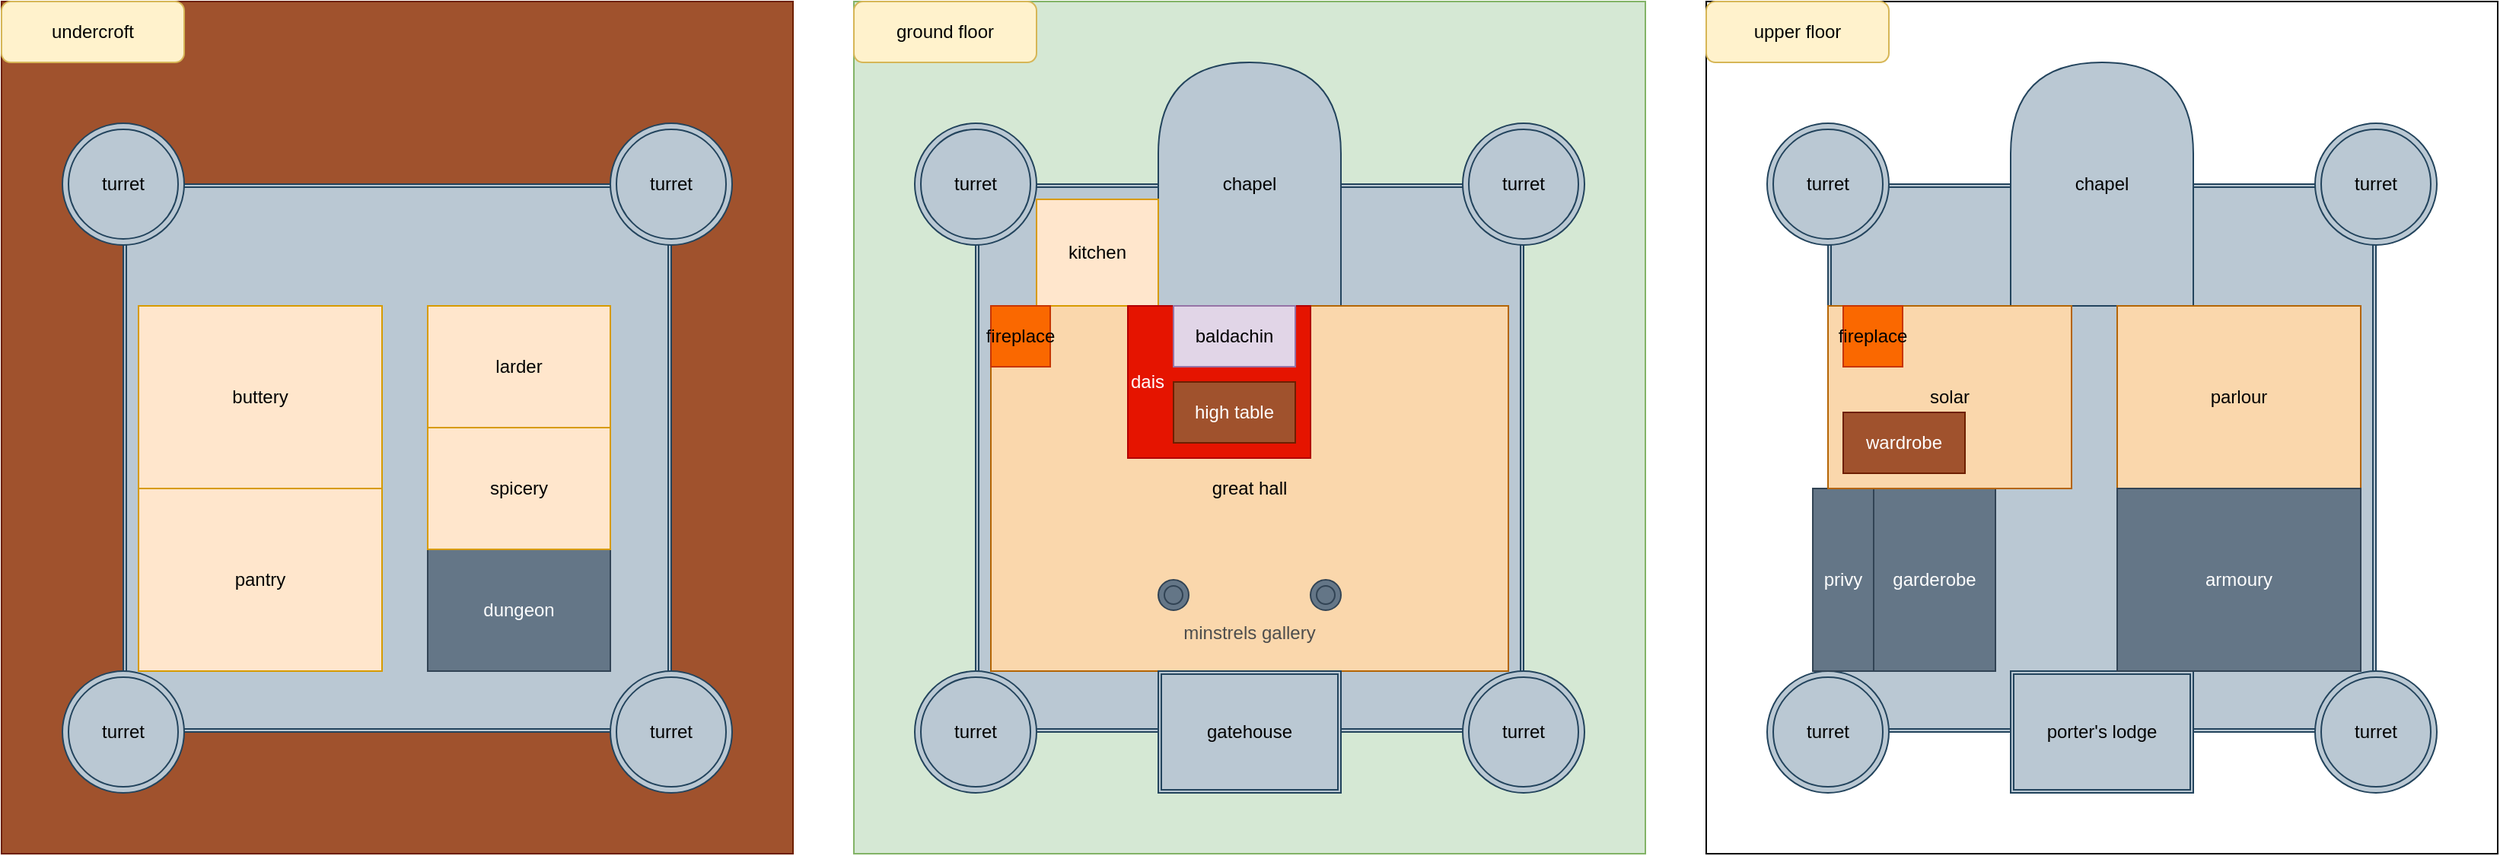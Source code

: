 <mxfile version="18.0.7" type="device"><diagram id="FRcGuZz1Dxry6AcTa6lx" name="Pagina-1"><mxGraphModel dx="813" dy="483" grid="1" gridSize="10" guides="1" tooltips="1" connect="1" arrows="1" fold="1" page="1" pageScale="1" pageWidth="827" pageHeight="1169" math="0" shadow="0"><root><mxCell id="0"/><mxCell id="1" parent="0"/><mxCell id="UDNQhzYc4eTvbmprwcKb-25" value="" style="rounded=0;whiteSpace=wrap;html=1;fillColor=#a0522d;strokeColor=#6D1F00;fontColor=#ffffff;" vertex="1" parent="1"><mxGeometry y="120" width="520" height="560" as="geometry"/></mxCell><mxCell id="UDNQhzYc4eTvbmprwcKb-1" value="" style="shape=ext;double=1;rounded=0;whiteSpace=wrap;html=1;fillColor=#bac8d3;strokeColor=#23445d;" vertex="1" parent="1"><mxGeometry x="80" y="240" width="360" height="360" as="geometry"/></mxCell><mxCell id="UDNQhzYc4eTvbmprwcKb-2" value="turret" style="ellipse;shape=doubleEllipse;whiteSpace=wrap;html=1;aspect=fixed;fillColor=#bac8d3;strokeColor=#23445d;" vertex="1" parent="1"><mxGeometry x="400" y="200" width="80" height="80" as="geometry"/></mxCell><mxCell id="UDNQhzYc4eTvbmprwcKb-3" value="turret" style="ellipse;shape=doubleEllipse;whiteSpace=wrap;html=1;aspect=fixed;fillColor=#bac8d3;strokeColor=#23445d;" vertex="1" parent="1"><mxGeometry x="40" y="200" width="80" height="80" as="geometry"/></mxCell><mxCell id="UDNQhzYc4eTvbmprwcKb-4" value="turret" style="ellipse;shape=doubleEllipse;whiteSpace=wrap;html=1;aspect=fixed;fillColor=#bac8d3;strokeColor=#23445d;" vertex="1" parent="1"><mxGeometry x="400" y="560" width="80" height="80" as="geometry"/></mxCell><mxCell id="UDNQhzYc4eTvbmprwcKb-5" value="turret" style="ellipse;shape=doubleEllipse;whiteSpace=wrap;html=1;aspect=fixed;fillColor=#bac8d3;strokeColor=#23445d;" vertex="1" parent="1"><mxGeometry x="40" y="560" width="80" height="80" as="geometry"/></mxCell><mxCell id="UDNQhzYc4eTvbmprwcKb-7" value="dungeon" style="rounded=0;whiteSpace=wrap;html=1;fillColor=#647687;strokeColor=#314354;fontColor=#ffffff;" vertex="1" parent="1"><mxGeometry x="280" y="480" width="120" height="80" as="geometry"/></mxCell><mxCell id="UDNQhzYc4eTvbmprwcKb-26" value="undercroft" style="rounded=1;whiteSpace=wrap;html=1;fillColor=#fff2cc;strokeColor=#d6b656;" vertex="1" parent="1"><mxGeometry y="120" width="120" height="40" as="geometry"/></mxCell><mxCell id="UDNQhzYc4eTvbmprwcKb-27" value="" style="rounded=0;whiteSpace=wrap;html=1;fillColor=#d5e8d4;strokeColor=#82b366;" vertex="1" parent="1"><mxGeometry x="560" y="120" width="520" height="560" as="geometry"/></mxCell><mxCell id="UDNQhzYc4eTvbmprwcKb-28" value="" style="shape=ext;double=1;rounded=0;whiteSpace=wrap;html=1;fillColor=#bac8d3;strokeColor=#23445d;" vertex="1" parent="1"><mxGeometry x="640" y="240" width="360" height="360" as="geometry"/></mxCell><mxCell id="UDNQhzYc4eTvbmprwcKb-29" value="turret" style="ellipse;shape=doubleEllipse;whiteSpace=wrap;html=1;aspect=fixed;fillColor=#bac8d3;strokeColor=#23445d;" vertex="1" parent="1"><mxGeometry x="960" y="200" width="80" height="80" as="geometry"/></mxCell><mxCell id="UDNQhzYc4eTvbmprwcKb-30" value="turret" style="ellipse;shape=doubleEllipse;whiteSpace=wrap;html=1;aspect=fixed;fillColor=#bac8d3;strokeColor=#23445d;" vertex="1" parent="1"><mxGeometry x="600" y="200" width="80" height="80" as="geometry"/></mxCell><mxCell id="UDNQhzYc4eTvbmprwcKb-31" value="turret" style="ellipse;shape=doubleEllipse;whiteSpace=wrap;html=1;aspect=fixed;fillColor=#bac8d3;strokeColor=#23445d;" vertex="1" parent="1"><mxGeometry x="960" y="560" width="80" height="80" as="geometry"/></mxCell><mxCell id="UDNQhzYc4eTvbmprwcKb-32" value="turret" style="ellipse;shape=doubleEllipse;whiteSpace=wrap;html=1;aspect=fixed;fillColor=#bac8d3;strokeColor=#23445d;" vertex="1" parent="1"><mxGeometry x="600" y="560" width="80" height="80" as="geometry"/></mxCell><mxCell id="UDNQhzYc4eTvbmprwcKb-33" value="chapel" style="shape=delay;whiteSpace=wrap;html=1;direction=north;fillColor=#bac8d3;strokeColor=#23445d;" vertex="1" parent="1"><mxGeometry x="760" y="160" width="120" height="160" as="geometry"/></mxCell><mxCell id="UDNQhzYc4eTvbmprwcKb-34" value="great hall" style="rounded=0;whiteSpace=wrap;html=1;fillColor=#fad7ac;strokeColor=#b46504;" vertex="1" parent="1"><mxGeometry x="650" y="320" width="340" height="240" as="geometry"/></mxCell><mxCell id="UDNQhzYc4eTvbmprwcKb-35" value="kitchen" style="rounded=0;whiteSpace=wrap;html=1;fillColor=#ffe6cc;strokeColor=#d79b00;" vertex="1" parent="1"><mxGeometry x="680" y="250" width="80" height="70" as="geometry"/></mxCell><mxCell id="UDNQhzYc4eTvbmprwcKb-36" value="gatehouse" style="shape=ext;double=1;rounded=0;whiteSpace=wrap;html=1;fillColor=#bac8d3;strokeColor=#23445d;" vertex="1" parent="1"><mxGeometry x="760" y="560" width="120" height="80" as="geometry"/></mxCell><mxCell id="UDNQhzYc4eTvbmprwcKb-37" value="ground floor" style="rounded=1;whiteSpace=wrap;html=1;fillColor=#fff2cc;strokeColor=#d6b656;" vertex="1" parent="1"><mxGeometry x="560" y="120" width="120" height="40" as="geometry"/></mxCell><mxCell id="UDNQhzYc4eTvbmprwcKb-38" value="" style="rounded=0;whiteSpace=wrap;html=1;" vertex="1" parent="1"><mxGeometry x="1120" y="120" width="520" height="560" as="geometry"/></mxCell><mxCell id="UDNQhzYc4eTvbmprwcKb-39" value="" style="shape=ext;double=1;rounded=0;whiteSpace=wrap;html=1;fillColor=#bac8d3;strokeColor=#23445d;" vertex="1" parent="1"><mxGeometry x="1200" y="240" width="360" height="360" as="geometry"/></mxCell><mxCell id="UDNQhzYc4eTvbmprwcKb-40" value="turret" style="ellipse;shape=doubleEllipse;whiteSpace=wrap;html=1;aspect=fixed;fillColor=#bac8d3;strokeColor=#23445d;" vertex="1" parent="1"><mxGeometry x="1520" y="200" width="80" height="80" as="geometry"/></mxCell><mxCell id="UDNQhzYc4eTvbmprwcKb-41" value="turret" style="ellipse;shape=doubleEllipse;whiteSpace=wrap;html=1;aspect=fixed;fillColor=#bac8d3;strokeColor=#23445d;" vertex="1" parent="1"><mxGeometry x="1160" y="200" width="80" height="80" as="geometry"/></mxCell><mxCell id="UDNQhzYc4eTvbmprwcKb-42" value="turret" style="ellipse;shape=doubleEllipse;whiteSpace=wrap;html=1;aspect=fixed;fillColor=#bac8d3;strokeColor=#23445d;" vertex="1" parent="1"><mxGeometry x="1520" y="560" width="80" height="80" as="geometry"/></mxCell><mxCell id="UDNQhzYc4eTvbmprwcKb-43" value="turret" style="ellipse;shape=doubleEllipse;whiteSpace=wrap;html=1;aspect=fixed;fillColor=#bac8d3;strokeColor=#23445d;" vertex="1" parent="1"><mxGeometry x="1160" y="560" width="80" height="80" as="geometry"/></mxCell><mxCell id="UDNQhzYc4eTvbmprwcKb-44" value="chapel" style="shape=delay;whiteSpace=wrap;html=1;direction=north;fillColor=#bac8d3;strokeColor=#23445d;" vertex="1" parent="1"><mxGeometry x="1320" y="160" width="120" height="160" as="geometry"/></mxCell><mxCell id="UDNQhzYc4eTvbmprwcKb-47" value="porter's lodge" style="shape=ext;double=1;rounded=0;whiteSpace=wrap;html=1;fillColor=#bac8d3;strokeColor=#23445d;" vertex="1" parent="1"><mxGeometry x="1320" y="560" width="120" height="80" as="geometry"/></mxCell><mxCell id="UDNQhzYc4eTvbmprwcKb-48" value="upper floor" style="rounded=1;whiteSpace=wrap;html=1;fillColor=#fff2cc;strokeColor=#d6b656;" vertex="1" parent="1"><mxGeometry x="1120" y="120" width="120" height="40" as="geometry"/></mxCell><mxCell id="UDNQhzYc4eTvbmprwcKb-49" value="buttery" style="rounded=0;whiteSpace=wrap;html=1;fillColor=#ffe6cc;strokeColor=#d79b00;" vertex="1" parent="1"><mxGeometry x="90" y="320" width="160" height="120" as="geometry"/></mxCell><mxCell id="UDNQhzYc4eTvbmprwcKb-50" value="pantry" style="rounded=0;whiteSpace=wrap;html=1;fillColor=#ffe6cc;strokeColor=#d79b00;" vertex="1" parent="1"><mxGeometry x="90" y="440" width="160" height="120" as="geometry"/></mxCell><mxCell id="UDNQhzYc4eTvbmprwcKb-51" value="larder" style="rounded=0;whiteSpace=wrap;html=1;fillColor=#ffe6cc;strokeColor=#d79b00;" vertex="1" parent="1"><mxGeometry x="280" y="320" width="120" height="80" as="geometry"/></mxCell><mxCell id="UDNQhzYc4eTvbmprwcKb-52" value="spicery" style="rounded=0;whiteSpace=wrap;html=1;fillColor=#ffe6cc;strokeColor=#d79b00;" vertex="1" parent="1"><mxGeometry x="280" y="400" width="120" height="80" as="geometry"/></mxCell><mxCell id="UDNQhzYc4eTvbmprwcKb-54" value="parlour" style="rounded=0;whiteSpace=wrap;html=1;fillColor=#fad7ac;strokeColor=#b46504;" vertex="1" parent="1"><mxGeometry x="1390" y="320" width="160" height="120" as="geometry"/></mxCell><mxCell id="UDNQhzYc4eTvbmprwcKb-57" value="privy" style="rounded=0;whiteSpace=wrap;html=1;fillColor=#647687;strokeColor=#314354;fontColor=#ffffff;" vertex="1" parent="1"><mxGeometry x="1190" y="440" width="40" height="120" as="geometry"/></mxCell><mxCell id="UDNQhzYc4eTvbmprwcKb-58" value="garderobe" style="rounded=0;whiteSpace=wrap;html=1;fillColor=#647687;strokeColor=#314354;fontColor=#ffffff;" vertex="1" parent="1"><mxGeometry x="1230" y="440" width="80" height="120" as="geometry"/></mxCell><mxCell id="UDNQhzYc4eTvbmprwcKb-59" value="solar" style="rounded=0;whiteSpace=wrap;html=1;fillColor=#fad7ac;strokeColor=#b46504;" vertex="1" parent="1"><mxGeometry x="1200" y="320" width="160" height="120" as="geometry"/></mxCell><mxCell id="UDNQhzYc4eTvbmprwcKb-60" value="armoury" style="rounded=0;whiteSpace=wrap;html=1;fillColor=#647687;strokeColor=#314354;fontColor=#ffffff;" vertex="1" parent="1"><mxGeometry x="1390" y="440" width="160" height="120" as="geometry"/></mxCell><mxCell id="UDNQhzYc4eTvbmprwcKb-61" value="wardrobe" style="rounded=0;whiteSpace=wrap;html=1;fillColor=#a0522d;fontColor=#ffffff;strokeColor=#6D1F00;" vertex="1" parent="1"><mxGeometry x="1210" y="390" width="80" height="40" as="geometry"/></mxCell><mxCell id="UDNQhzYc4eTvbmprwcKb-62" value="fireplace" style="rounded=0;whiteSpace=wrap;html=1;fillColor=#fa6800;fontColor=#000000;strokeColor=#C73500;" vertex="1" parent="1"><mxGeometry x="1210" y="320" width="39" height="40" as="geometry"/></mxCell><mxCell id="UDNQhzYc4eTvbmprwcKb-63" value="fireplace" style="rounded=0;whiteSpace=wrap;html=1;fillColor=#fa6800;fontColor=#000000;strokeColor=#C73500;" vertex="1" parent="1"><mxGeometry x="650" y="320" width="39" height="40" as="geometry"/></mxCell><mxCell id="UDNQhzYc4eTvbmprwcKb-65" value="dais" style="rounded=0;whiteSpace=wrap;html=1;align=left;fillColor=#e51400;fontColor=#ffffff;strokeColor=#B20000;" vertex="1" parent="1"><mxGeometry x="740" y="320" width="120" height="100" as="geometry"/></mxCell><mxCell id="UDNQhzYc4eTvbmprwcKb-64" value="high table" style="rounded=0;whiteSpace=wrap;html=1;fillColor=#a0522d;fontColor=#ffffff;strokeColor=#6D1F00;" vertex="1" parent="1"><mxGeometry x="770" y="370" width="80" height="40" as="geometry"/></mxCell><mxCell id="UDNQhzYc4eTvbmprwcKb-67" value="minstrels gallery" style="text;html=1;align=center;verticalAlign=middle;whiteSpace=wrap;rounded=0;fontColor=#4D4D4D;" vertex="1" parent="1"><mxGeometry x="760" y="520" width="120" height="30" as="geometry"/></mxCell><mxCell id="UDNQhzYc4eTvbmprwcKb-68" value="" style="ellipse;shape=doubleEllipse;whiteSpace=wrap;html=1;aspect=fixed;fillColor=#647687;fontColor=#ffffff;strokeColor=#314354;" vertex="1" parent="1"><mxGeometry x="760" y="500" width="20" height="20" as="geometry"/></mxCell><mxCell id="UDNQhzYc4eTvbmprwcKb-69" value="" style="ellipse;shape=doubleEllipse;whiteSpace=wrap;html=1;aspect=fixed;fillColor=#647687;fontColor=#ffffff;strokeColor=#314354;" vertex="1" parent="1"><mxGeometry x="860" y="500" width="20" height="20" as="geometry"/></mxCell><mxCell id="UDNQhzYc4eTvbmprwcKb-70" value="baldachin" style="rounded=0;whiteSpace=wrap;html=1;fillColor=#e1d5e7;strokeColor=#9673a6;" vertex="1" parent="1"><mxGeometry x="770" y="320" width="80" height="40" as="geometry"/></mxCell></root></mxGraphModel></diagram></mxfile>